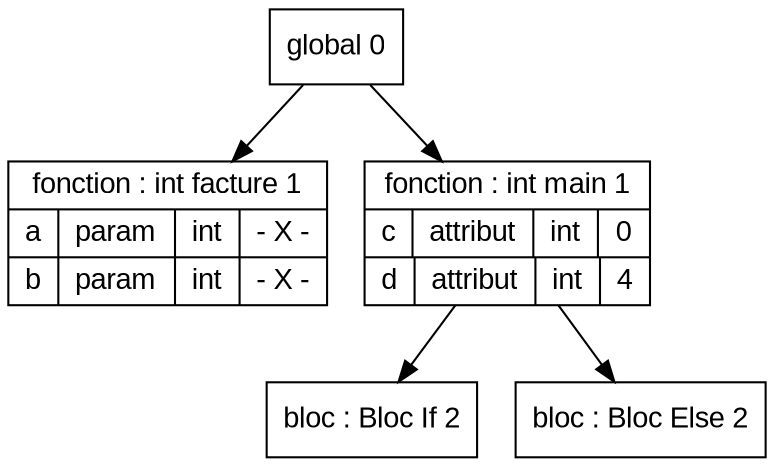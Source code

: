 digraph "tds"{

	node [fontname="Arial"];

	N1 [shape=record label="{ fonction : int facture 1
	| { a | param | int | - X - }
	| { b | param | int | - X - }
	}"];

	N3 [shape=record label="{ bloc : Bloc If  2
	}"];

	N4 [shape=record label="{ bloc : Bloc Else  2
	}"];

	N2 [shape=record label="{ fonction : int main 1
	| { c | attribut | int | 0 }
	| { d | attribut | int | 4 }
	}"];

	N0 [shape=record label="{ global 0
	}"];


	N0 -> N1; 
	N0 -> N2; 
	N2 -> N3; 
	N2 -> N4; 
}
